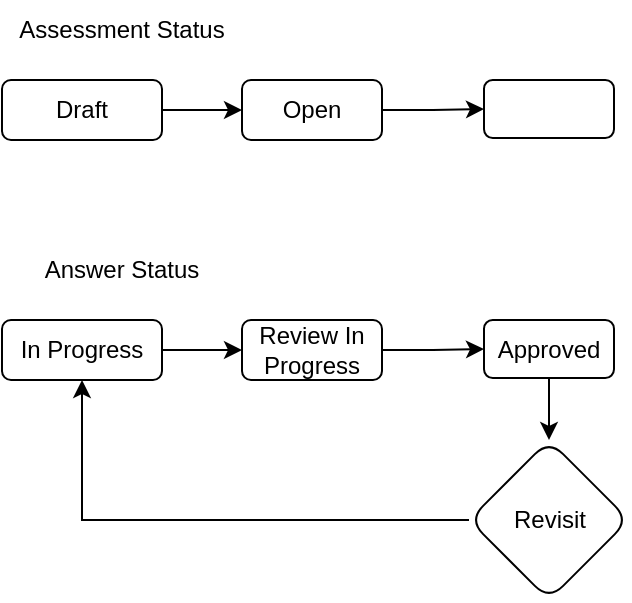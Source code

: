 <mxfile version="20.8.13" type="github">
  <diagram name="Page-1" id="aKNxy2ZGhKnuOq5hraQL">
    <mxGraphModel dx="794" dy="470" grid="1" gridSize="10" guides="1" tooltips="1" connect="1" arrows="1" fold="1" page="1" pageScale="1" pageWidth="3300" pageHeight="4681" math="0" shadow="0">
      <root>
        <mxCell id="0" />
        <mxCell id="1" parent="0" />
        <mxCell id="B7Xnb2P961lc5qyt7YIO-10" value="" style="edgeStyle=orthogonalEdgeStyle;rounded=0;orthogonalLoop=1;jettySize=auto;html=1;" edge="1" parent="1" source="B7Xnb2P961lc5qyt7YIO-8" target="B7Xnb2P961lc5qyt7YIO-9">
          <mxGeometry relative="1" as="geometry" />
        </mxCell>
        <mxCell id="B7Xnb2P961lc5qyt7YIO-8" value="Draft" style="rounded=1;whiteSpace=wrap;html=1;" vertex="1" parent="1">
          <mxGeometry x="40" y="50" width="80" height="30" as="geometry" />
        </mxCell>
        <mxCell id="B7Xnb2P961lc5qyt7YIO-15" value="" style="edgeStyle=orthogonalEdgeStyle;rounded=0;orthogonalLoop=1;jettySize=auto;html=1;" edge="1" parent="1" source="B7Xnb2P961lc5qyt7YIO-9" target="B7Xnb2P961lc5qyt7YIO-14">
          <mxGeometry relative="1" as="geometry" />
        </mxCell>
        <mxCell id="B7Xnb2P961lc5qyt7YIO-9" value="Open" style="whiteSpace=wrap;html=1;rounded=1;" vertex="1" parent="1">
          <mxGeometry x="160" y="50" width="70" height="30" as="geometry" />
        </mxCell>
        <mxCell id="B7Xnb2P961lc5qyt7YIO-11" value="Assessment Status" style="text;html=1;strokeColor=none;fillColor=none;align=center;verticalAlign=middle;whiteSpace=wrap;rounded=0;" vertex="1" parent="1">
          <mxGeometry x="40" y="10" width="120" height="30" as="geometry" />
        </mxCell>
        <mxCell id="B7Xnb2P961lc5qyt7YIO-14" value="" style="whiteSpace=wrap;html=1;rounded=1;" vertex="1" parent="1">
          <mxGeometry x="281" y="50" width="65" height="29" as="geometry" />
        </mxCell>
        <mxCell id="B7Xnb2P961lc5qyt7YIO-16" value="" style="edgeStyle=orthogonalEdgeStyle;rounded=0;orthogonalLoop=1;jettySize=auto;html=1;" edge="1" parent="1" source="B7Xnb2P961lc5qyt7YIO-17" target="B7Xnb2P961lc5qyt7YIO-19">
          <mxGeometry relative="1" as="geometry" />
        </mxCell>
        <mxCell id="B7Xnb2P961lc5qyt7YIO-17" value="In Progress" style="rounded=1;whiteSpace=wrap;html=1;" vertex="1" parent="1">
          <mxGeometry x="40" y="170" width="80" height="30" as="geometry" />
        </mxCell>
        <mxCell id="B7Xnb2P961lc5qyt7YIO-18" value="" style="edgeStyle=orthogonalEdgeStyle;rounded=0;orthogonalLoop=1;jettySize=auto;html=1;" edge="1" parent="1" source="B7Xnb2P961lc5qyt7YIO-19" target="B7Xnb2P961lc5qyt7YIO-21">
          <mxGeometry relative="1" as="geometry" />
        </mxCell>
        <mxCell id="B7Xnb2P961lc5qyt7YIO-19" value="Review In Progress" style="whiteSpace=wrap;html=1;rounded=1;" vertex="1" parent="1">
          <mxGeometry x="160" y="170" width="70" height="30" as="geometry" />
        </mxCell>
        <mxCell id="B7Xnb2P961lc5qyt7YIO-20" value="Answer Status" style="text;html=1;strokeColor=none;fillColor=none;align=center;verticalAlign=middle;whiteSpace=wrap;rounded=0;" vertex="1" parent="1">
          <mxGeometry x="40" y="130" width="120" height="30" as="geometry" />
        </mxCell>
        <mxCell id="B7Xnb2P961lc5qyt7YIO-24" value="" style="edgeStyle=orthogonalEdgeStyle;rounded=0;orthogonalLoop=1;jettySize=auto;html=1;" edge="1" parent="1" source="B7Xnb2P961lc5qyt7YIO-21" target="B7Xnb2P961lc5qyt7YIO-23">
          <mxGeometry relative="1" as="geometry" />
        </mxCell>
        <mxCell id="B7Xnb2P961lc5qyt7YIO-21" value="Approved" style="whiteSpace=wrap;html=1;rounded=1;" vertex="1" parent="1">
          <mxGeometry x="281" y="170" width="65" height="29" as="geometry" />
        </mxCell>
        <mxCell id="B7Xnb2P961lc5qyt7YIO-25" style="edgeStyle=orthogonalEdgeStyle;rounded=0;orthogonalLoop=1;jettySize=auto;html=1;entryX=0.5;entryY=1;entryDx=0;entryDy=0;" edge="1" parent="1" source="B7Xnb2P961lc5qyt7YIO-23" target="B7Xnb2P961lc5qyt7YIO-17">
          <mxGeometry relative="1" as="geometry" />
        </mxCell>
        <mxCell id="B7Xnb2P961lc5qyt7YIO-23" value="Revisit" style="rhombus;whiteSpace=wrap;html=1;rounded=1;" vertex="1" parent="1">
          <mxGeometry x="273.5" y="230" width="80" height="80" as="geometry" />
        </mxCell>
      </root>
    </mxGraphModel>
  </diagram>
</mxfile>

